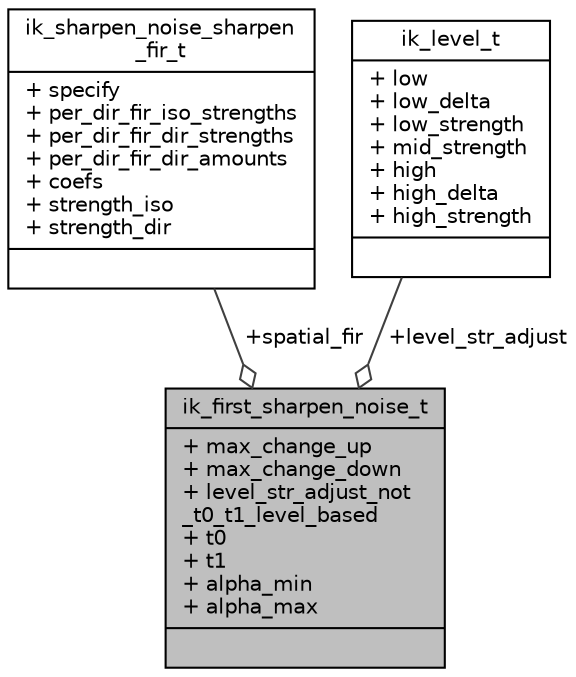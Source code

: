 digraph "ik_first_sharpen_noise_t"
{
 // INTERACTIVE_SVG=YES
 // LATEX_PDF_SIZE
  bgcolor="transparent";
  edge [fontname="Helvetica",fontsize="10",labelfontname="Helvetica",labelfontsize="10"];
  node [fontname="Helvetica",fontsize="10",shape=record];
  Node1 [label="{ik_first_sharpen_noise_t\n|+ max_change_up\l+ max_change_down\l+ level_str_adjust_not\l_t0_t1_level_based\l+ t0\l+ t1\l+ alpha_min\l+ alpha_max\l|}",height=0.2,width=0.4,color="black", fillcolor="grey75", style="filled", fontcolor="black",tooltip=" "];
  Node2 -> Node1 [color="grey25",fontsize="10",style="solid",label=" +spatial_fir" ,arrowhead="odiamond",fontname="Helvetica"];
  Node2 [label="{ik_sharpen_noise_sharpen\l_fir_t\n|+ specify\l+ per_dir_fir_iso_strengths\l+ per_dir_fir_dir_strengths\l+ per_dir_fir_dir_amounts\l+ coefs\l+ strength_iso\l+ strength_dir\l|}",height=0.2,width=0.4,color="black",URL="$d9/d97/structik__sharpen__noise__sharpen__fir__t.html",tooltip=" "];
  Node3 -> Node1 [color="grey25",fontsize="10",style="solid",label=" +level_str_adjust" ,arrowhead="odiamond",fontname="Helvetica"];
  Node3 [label="{ik_level_t\n|+ low\l+ low_delta\l+ low_strength\l+ mid_strength\l+ high\l+ high_delta\l+ high_strength\l|}",height=0.2,width=0.4,color="black",URL="$de/d28/structik__level__t.html",tooltip=" "];
}
